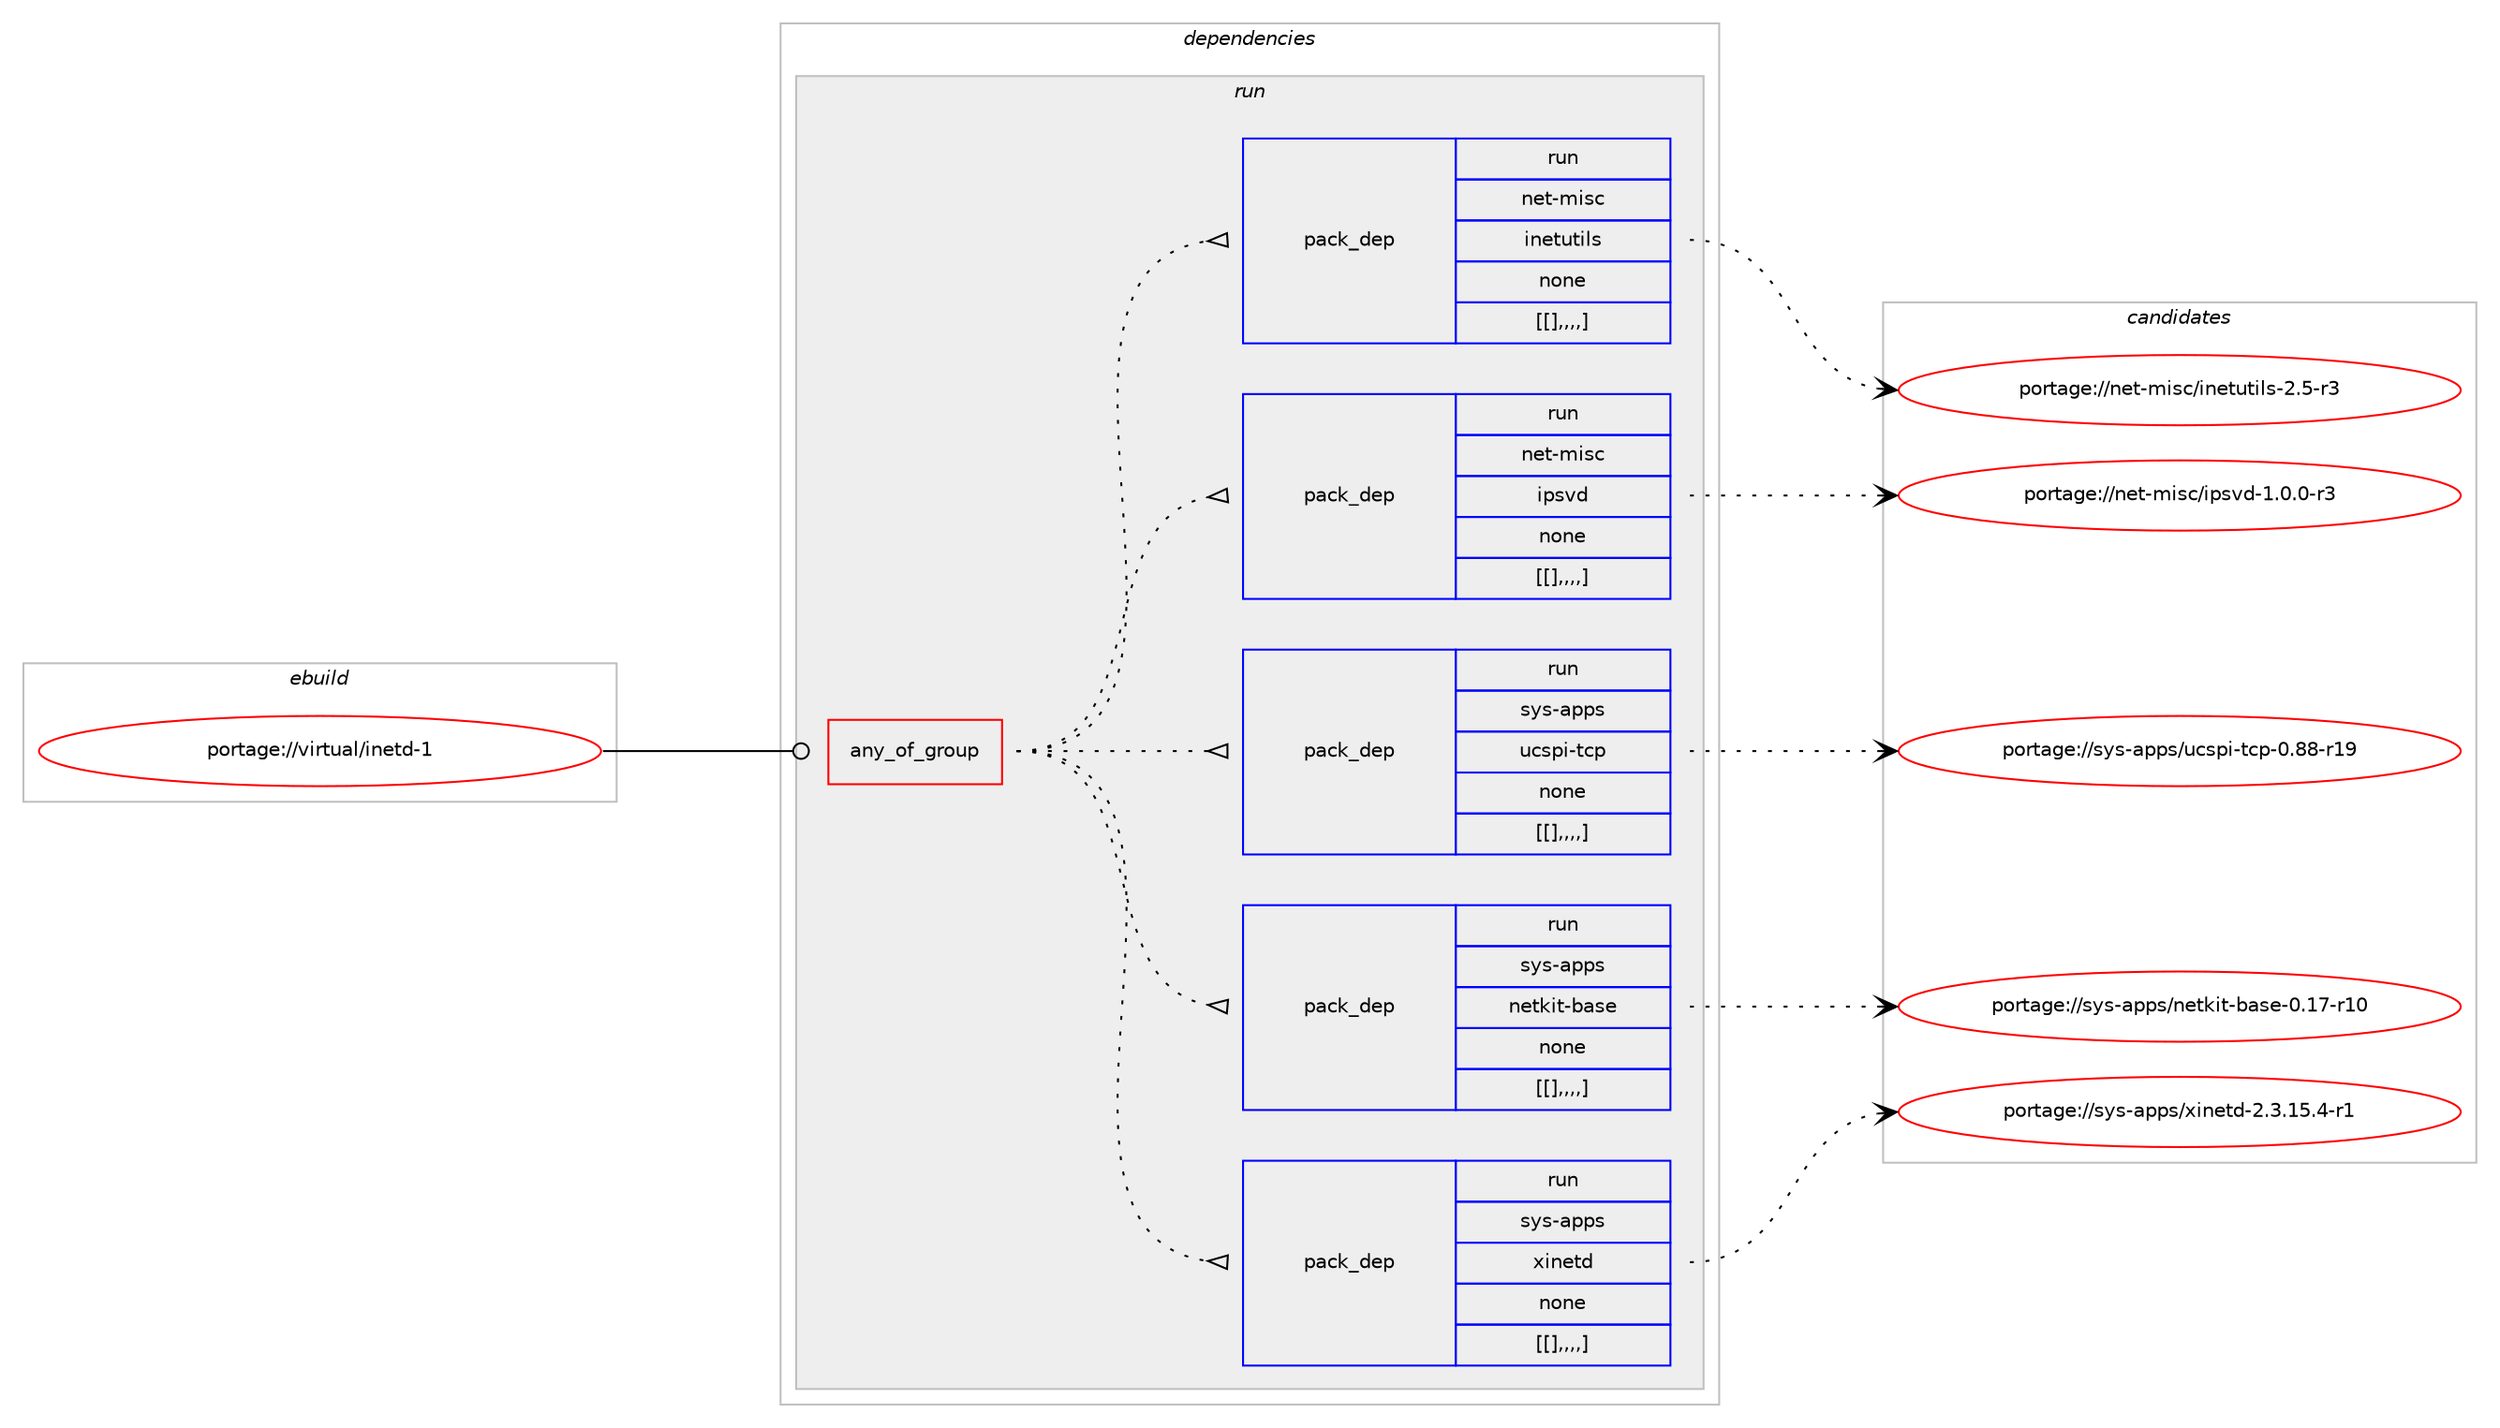 digraph prolog {

# *************
# Graph options
# *************

newrank=true;
concentrate=true;
compound=true;
graph [rankdir=LR,fontname=Helvetica,fontsize=10,ranksep=1.5];#, ranksep=2.5, nodesep=0.2];
edge  [arrowhead=vee];
node  [fontname=Helvetica,fontsize=10];

# **********
# The ebuild
# **********

subgraph cluster_leftcol {
color=gray;
label=<<i>ebuild</i>>;
id [label="portage://virtual/inetd-1", color=red, width=4, href="../virtual/inetd-1.svg"];
}

# ****************
# The dependencies
# ****************

subgraph cluster_midcol {
color=gray;
label=<<i>dependencies</i>>;
subgraph cluster_compile {
fillcolor="#eeeeee";
style=filled;
label=<<i>compile</i>>;
}
subgraph cluster_compileandrun {
fillcolor="#eeeeee";
style=filled;
label=<<i>compile and run</i>>;
}
subgraph cluster_run {
fillcolor="#eeeeee";
style=filled;
label=<<i>run</i>>;
subgraph any2977 {
dependency462590 [label=<<TABLE BORDER="0" CELLBORDER="1" CELLSPACING="0" CELLPADDING="4"><TR><TD CELLPADDING="10">any_of_group</TD></TR></TABLE>>, shape=none, color=red];subgraph pack336023 {
dependency462591 [label=<<TABLE BORDER="0" CELLBORDER="1" CELLSPACING="0" CELLPADDING="4" WIDTH="220"><TR><TD ROWSPAN="6" CELLPADDING="30">pack_dep</TD></TR><TR><TD WIDTH="110">run</TD></TR><TR><TD>sys-apps</TD></TR><TR><TD>xinetd</TD></TR><TR><TD>none</TD></TR><TR><TD>[[],,,,]</TD></TR></TABLE>>, shape=none, color=blue];
}
dependency462590:e -> dependency462591:w [weight=20,style="dotted",arrowhead="oinv"];
subgraph pack336024 {
dependency462592 [label=<<TABLE BORDER="0" CELLBORDER="1" CELLSPACING="0" CELLPADDING="4" WIDTH="220"><TR><TD ROWSPAN="6" CELLPADDING="30">pack_dep</TD></TR><TR><TD WIDTH="110">run</TD></TR><TR><TD>sys-apps</TD></TR><TR><TD>netkit-base</TD></TR><TR><TD>none</TD></TR><TR><TD>[[],,,,]</TD></TR></TABLE>>, shape=none, color=blue];
}
dependency462590:e -> dependency462592:w [weight=20,style="dotted",arrowhead="oinv"];
subgraph pack336025 {
dependency462593 [label=<<TABLE BORDER="0" CELLBORDER="1" CELLSPACING="0" CELLPADDING="4" WIDTH="220"><TR><TD ROWSPAN="6" CELLPADDING="30">pack_dep</TD></TR><TR><TD WIDTH="110">run</TD></TR><TR><TD>sys-apps</TD></TR><TR><TD>ucspi-tcp</TD></TR><TR><TD>none</TD></TR><TR><TD>[[],,,,]</TD></TR></TABLE>>, shape=none, color=blue];
}
dependency462590:e -> dependency462593:w [weight=20,style="dotted",arrowhead="oinv"];
subgraph pack336026 {
dependency462594 [label=<<TABLE BORDER="0" CELLBORDER="1" CELLSPACING="0" CELLPADDING="4" WIDTH="220"><TR><TD ROWSPAN="6" CELLPADDING="30">pack_dep</TD></TR><TR><TD WIDTH="110">run</TD></TR><TR><TD>net-misc</TD></TR><TR><TD>ipsvd</TD></TR><TR><TD>none</TD></TR><TR><TD>[[],,,,]</TD></TR></TABLE>>, shape=none, color=blue];
}
dependency462590:e -> dependency462594:w [weight=20,style="dotted",arrowhead="oinv"];
subgraph pack336027 {
dependency462595 [label=<<TABLE BORDER="0" CELLBORDER="1" CELLSPACING="0" CELLPADDING="4" WIDTH="220"><TR><TD ROWSPAN="6" CELLPADDING="30">pack_dep</TD></TR><TR><TD WIDTH="110">run</TD></TR><TR><TD>net-misc</TD></TR><TR><TD>inetutils</TD></TR><TR><TD>none</TD></TR><TR><TD>[[],,,,]</TD></TR></TABLE>>, shape=none, color=blue];
}
dependency462590:e -> dependency462595:w [weight=20,style="dotted",arrowhead="oinv"];
}
id:e -> dependency462590:w [weight=20,style="solid",arrowhead="odot"];
}
}

# **************
# The candidates
# **************

subgraph cluster_choices {
rank=same;
color=gray;
label=<<i>candidates</i>>;

subgraph choice336023 {
color=black;
nodesep=1;
choice1151211154597112112115471201051101011161004550465146495346524511449 [label="portage://sys-apps/xinetd-2.3.15.4-r1", color=red, width=4,href="../sys-apps/xinetd-2.3.15.4-r1.svg"];
dependency462591:e -> choice1151211154597112112115471201051101011161004550465146495346524511449:w [style=dotted,weight="100"];
}
subgraph choice336024 {
color=black;
nodesep=1;
choice1151211154597112112115471101011161071051164598971151014548464955451144948 [label="portage://sys-apps/netkit-base-0.17-r10", color=red, width=4,href="../sys-apps/netkit-base-0.17-r10.svg"];
dependency462592:e -> choice1151211154597112112115471101011161071051164598971151014548464955451144948:w [style=dotted,weight="100"];
}
subgraph choice336025 {
color=black;
nodesep=1;
choice1151211154597112112115471179911511210545116991124548465656451144957 [label="portage://sys-apps/ucspi-tcp-0.88-r19", color=red, width=4,href="../sys-apps/ucspi-tcp-0.88-r19.svg"];
dependency462593:e -> choice1151211154597112112115471179911511210545116991124548465656451144957:w [style=dotted,weight="100"];
}
subgraph choice336026 {
color=black;
nodesep=1;
choice1101011164510910511599471051121151181004549464846484511451 [label="portage://net-misc/ipsvd-1.0.0-r3", color=red, width=4,href="../net-misc/ipsvd-1.0.0-r3.svg"];
dependency462594:e -> choice1101011164510910511599471051121151181004549464846484511451:w [style=dotted,weight="100"];
}
subgraph choice336027 {
color=black;
nodesep=1;
choice110101116451091051159947105110101116117116105108115455046534511451 [label="portage://net-misc/inetutils-2.5-r3", color=red, width=4,href="../net-misc/inetutils-2.5-r3.svg"];
dependency462595:e -> choice110101116451091051159947105110101116117116105108115455046534511451:w [style=dotted,weight="100"];
}
}

}
